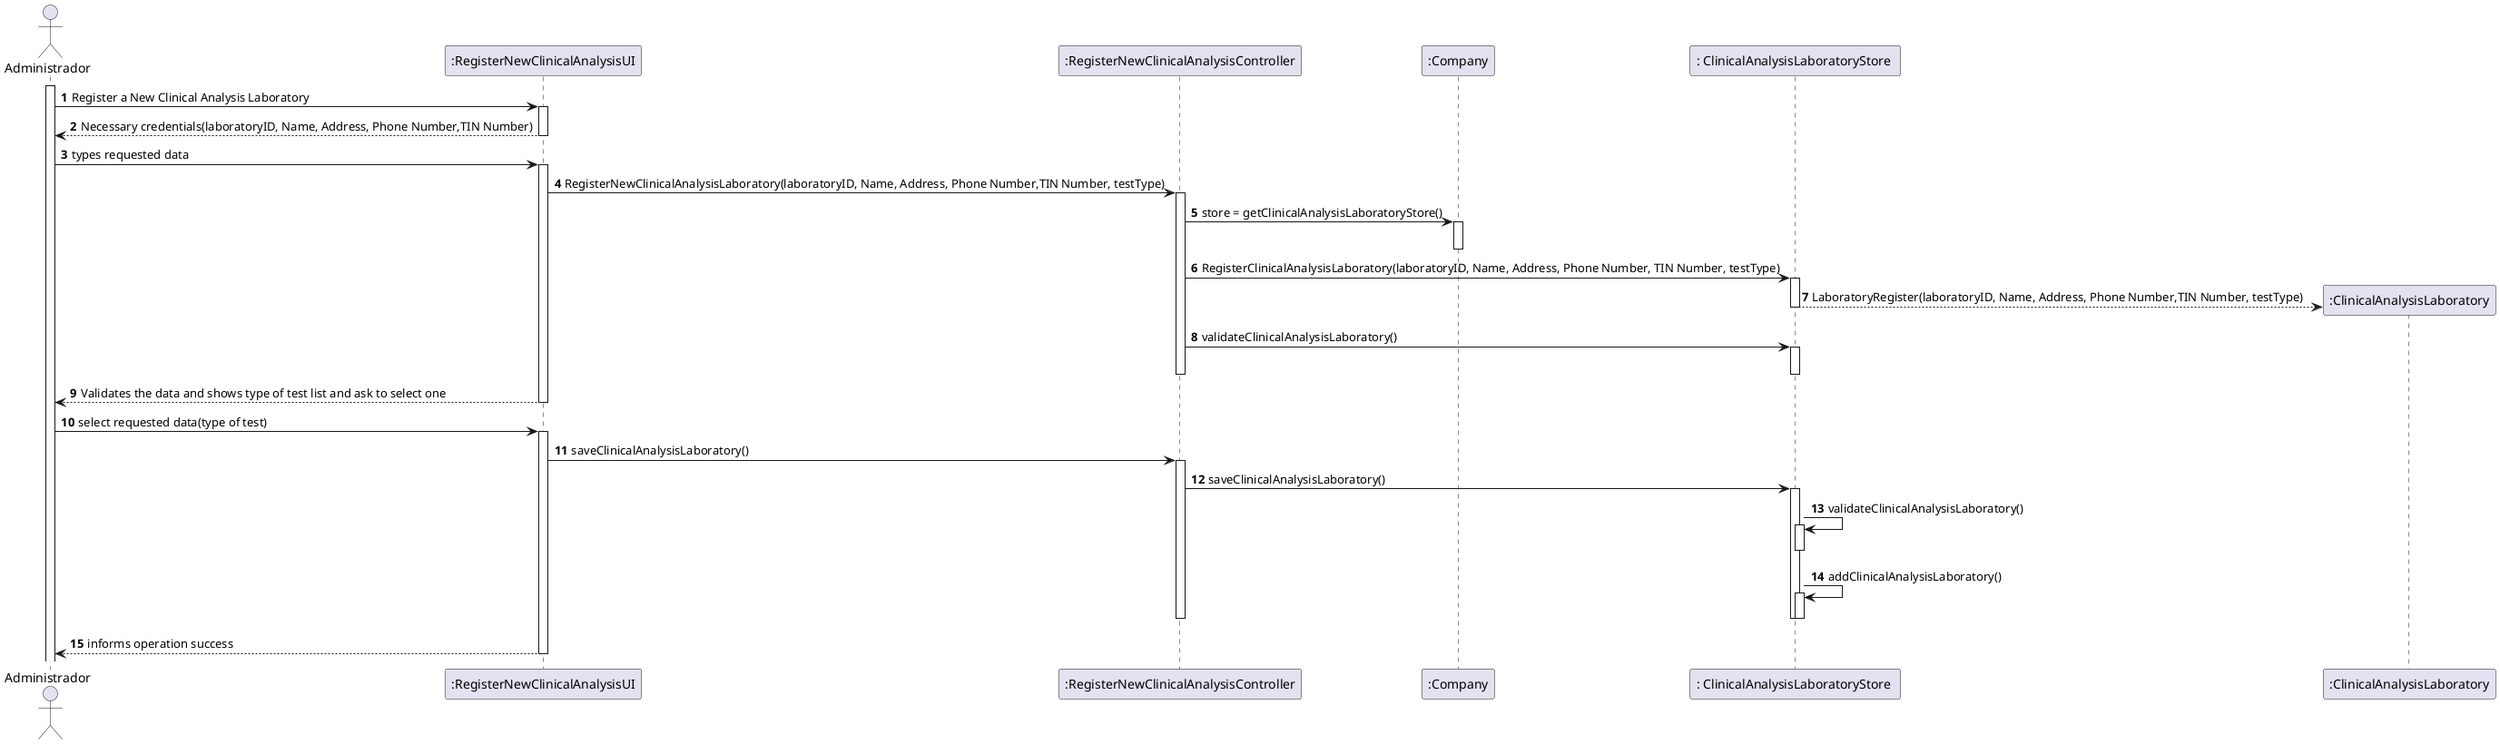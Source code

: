 @startuml
autonumber
'hide footbox
actor "Administrador" as ADMIN

participant ":RegisterNewClinicalAnalysisUI" as UI
participant ":RegisterNewClinicalAnalysisController" as CTRL
participant ":Company" as COMP
participant ": ClinicalAnalysisLaboratoryStore " as CALS
participant ":ClinicalAnalysisLaboratory" as CAL

activate ADMIN
ADMIN -> UI : Register a New Clinical Analysis Laboratory
activate UI
UI --> ADMIN : Necessary credentials(laboratoryID, Name, Address, Phone Number,TIN Number)
deactivate UI
ADMIN -> UI : types requested data
activate UI
    UI -> CTRL : RegisterNewClinicalAnalysisLaboratory(laboratoryID, Name, Address, Phone Number,TIN Number, testType)
    activate CTRL
        CTRL -> COMP : store = getClinicalAnalysisLaboratoryStore()
        activate COMP
        deactivate COMP
        CTRL -> CALS : RegisterClinicalAnalysisLaboratory(laboratoryID, Name, Address, Phone Number, TIN Number, testType)
        activate CALS
            CALS --> CAL** : LaboratoryRegister(laboratoryID, Name, Address, Phone Number,TIN Number, testType)
        deactivate CALS
        CTRL -> CALS : validateClinicalAnalysisLaboratory()
        activate CALS
        deactivate CALS
    deactivate CTRL
    UI --> ADMIN : Validates the data and shows type of test list and ask to select one
deactivate UI
ADMIN -> UI : select requested data(type of test)
activate UI
    UI -> CTRL : saveClinicalAnalysisLaboratory()
    activate CTRL
        CTRL -> CALS : saveClinicalAnalysisLaboratory()
        activate CALS
            CALS -> CALS : validateClinicalAnalysisLaboratory()
            activate CALS
            deactivate CALS
            CALS -> CALS : addClinicalAnalysisLaboratory()
            activate CALS
            deactivate CALS
        deactivate CALS
    deactivate CTRL
    UI --> ADMIN : informs operation success
deactivate UI

@enduml